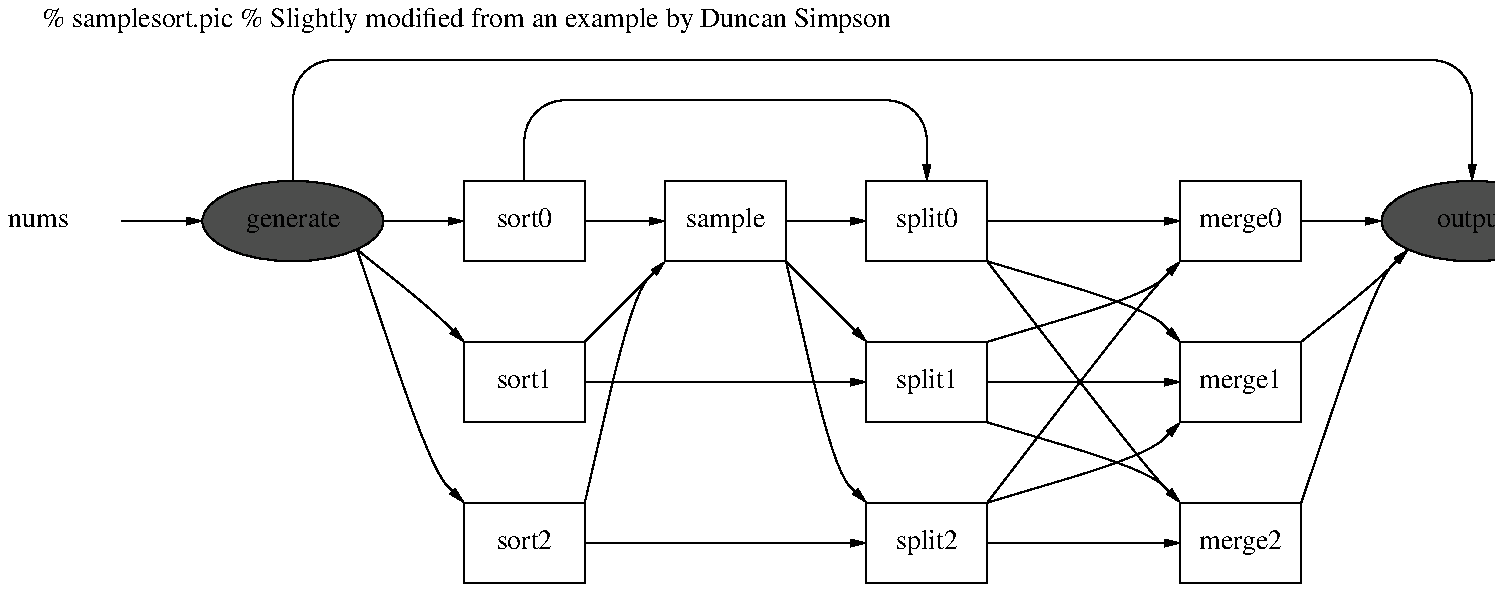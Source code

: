 % samplesort.pic
% Slightly modified from an example by Duncan Simpson
.PS
define boxen
{
  box sprintf("$2%g",0)
  { for i=1 to $1-1 do {
      move to last box .s
      move down
      box sprintf("$2%g",i) }
  } 
}

define splarrow
{
  { if ($1 .y < $2 .y) then {
      spline -> from $1 .ne to $2 .sw-(dist,dist) to $2 .sw } \
    else { if ($1 .y > $2 .y) then {
      spline -> from $1 .se to $2 .nw+(-dist,dist) to $2 .nw } \
    else { arrow from $1.e to $2.w } }
  }
}
	
define inarrows
{
  for i=$3 to $1+$3-1 do { splarrow(`i'th last box, $2) }
}

define outarrows
{
  for i=1 to $1 do { splarrow($2, `i'th last box) }
}


define merge_pattern
{
  for i=1 to $1 do {
    for j=1 to $1 do { splarrow(`j+$1'th last box,`i'th last box) } }
}

define bypass
{
  { move to $1 .n
    line up $3
    TL: arc up cw
    move to $2 .n
    line <- up $3
    TR: arc up
    line from TL .end to TR .end
  }
}

define sample
{
  oscale=scale
  natwidth=8.200
  scale=$2/natwidth*scale
  dist=0.2*scale
# boxwid = 1.5*boxwid
  ellipsewid = 1.5*ellipsewid
  [ 
    left
    line <-
    move left 0.4 "nums "
    right
    G: ellipse "generate" fill $3 with .w at last line .start
    move
    boxen($1,sort)
    outarrows($1, G)
    move
    S: box "sample"
    inarrows($1, S, 2)
    arrow
    boxen($1,split)
    outarrows($1,S)
    { for i=1 to $1-1 do {
        arrow from `i+$1+1'th last box .e to `i'th last box .w }
    } 
    bypass(`$1+$1+1'th last box, `$1'th last box, 0.25*scale)
    move right 1.2*scale
    boxen($1,merge)
    merge_pattern($1)
    move
    O: ellipse "output" fill $3
    inarrows($1, O, 1)
    bypass(G, O, 0.5*scale)
  ]
  scale=oscale
}

sample(3, 6.6, 1-0.3)
.PE 
